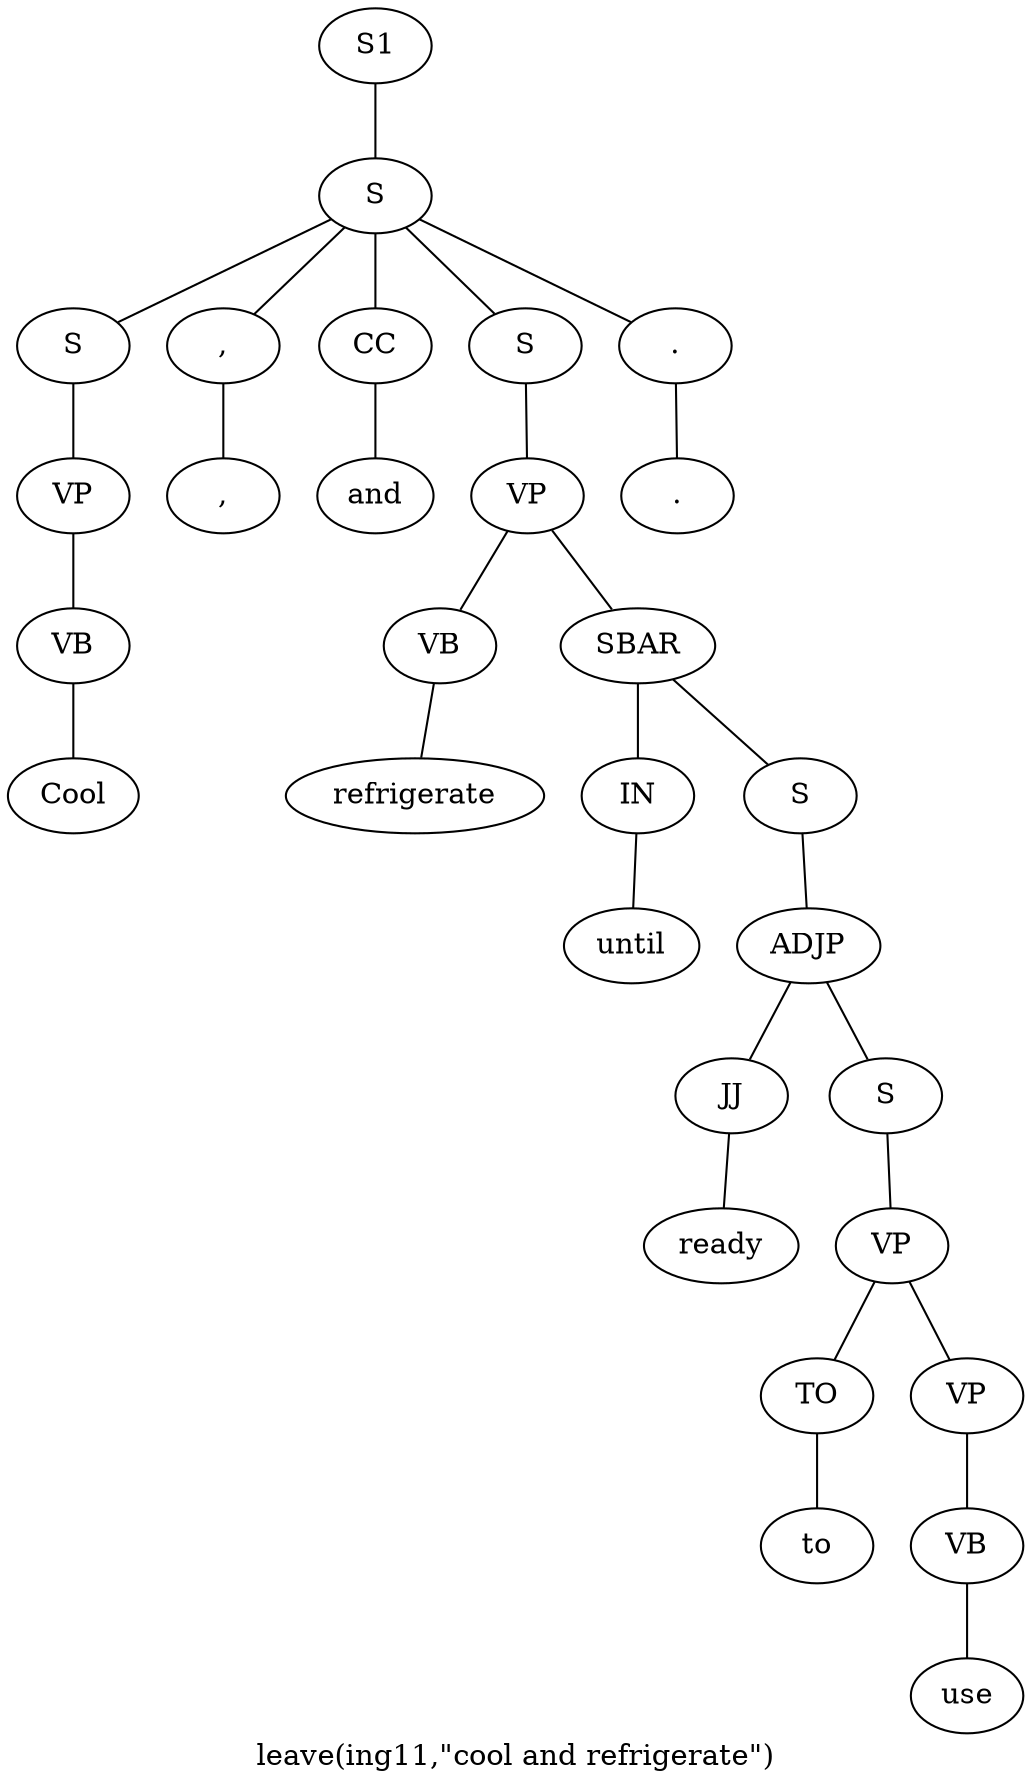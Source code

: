 graph SyntaxGraph {
	label = "leave(ing11,\"cool and refrigerate\")";
	Node0 [label="S1"];
	Node1 [label="S"];
	Node2 [label="S"];
	Node3 [label="VP"];
	Node4 [label="VB"];
	Node5 [label="Cool"];
	Node6 [label=","];
	Node7 [label=","];
	Node8 [label="CC"];
	Node9 [label="and"];
	Node10 [label="S"];
	Node11 [label="VP"];
	Node12 [label="VB"];
	Node13 [label="refrigerate"];
	Node14 [label="SBAR"];
	Node15 [label="IN"];
	Node16 [label="until"];
	Node17 [label="S"];
	Node18 [label="ADJP"];
	Node19 [label="JJ"];
	Node20 [label="ready"];
	Node21 [label="S"];
	Node22 [label="VP"];
	Node23 [label="TO"];
	Node24 [label="to"];
	Node25 [label="VP"];
	Node26 [label="VB"];
	Node27 [label="use"];
	Node28 [label="."];
	Node29 [label="."];

	Node0 -- Node1;
	Node1 -- Node2;
	Node1 -- Node6;
	Node1 -- Node8;
	Node1 -- Node10;
	Node1 -- Node28;
	Node2 -- Node3;
	Node3 -- Node4;
	Node4 -- Node5;
	Node6 -- Node7;
	Node8 -- Node9;
	Node10 -- Node11;
	Node11 -- Node12;
	Node11 -- Node14;
	Node12 -- Node13;
	Node14 -- Node15;
	Node14 -- Node17;
	Node15 -- Node16;
	Node17 -- Node18;
	Node18 -- Node19;
	Node18 -- Node21;
	Node19 -- Node20;
	Node21 -- Node22;
	Node22 -- Node23;
	Node22 -- Node25;
	Node23 -- Node24;
	Node25 -- Node26;
	Node26 -- Node27;
	Node28 -- Node29;
}
